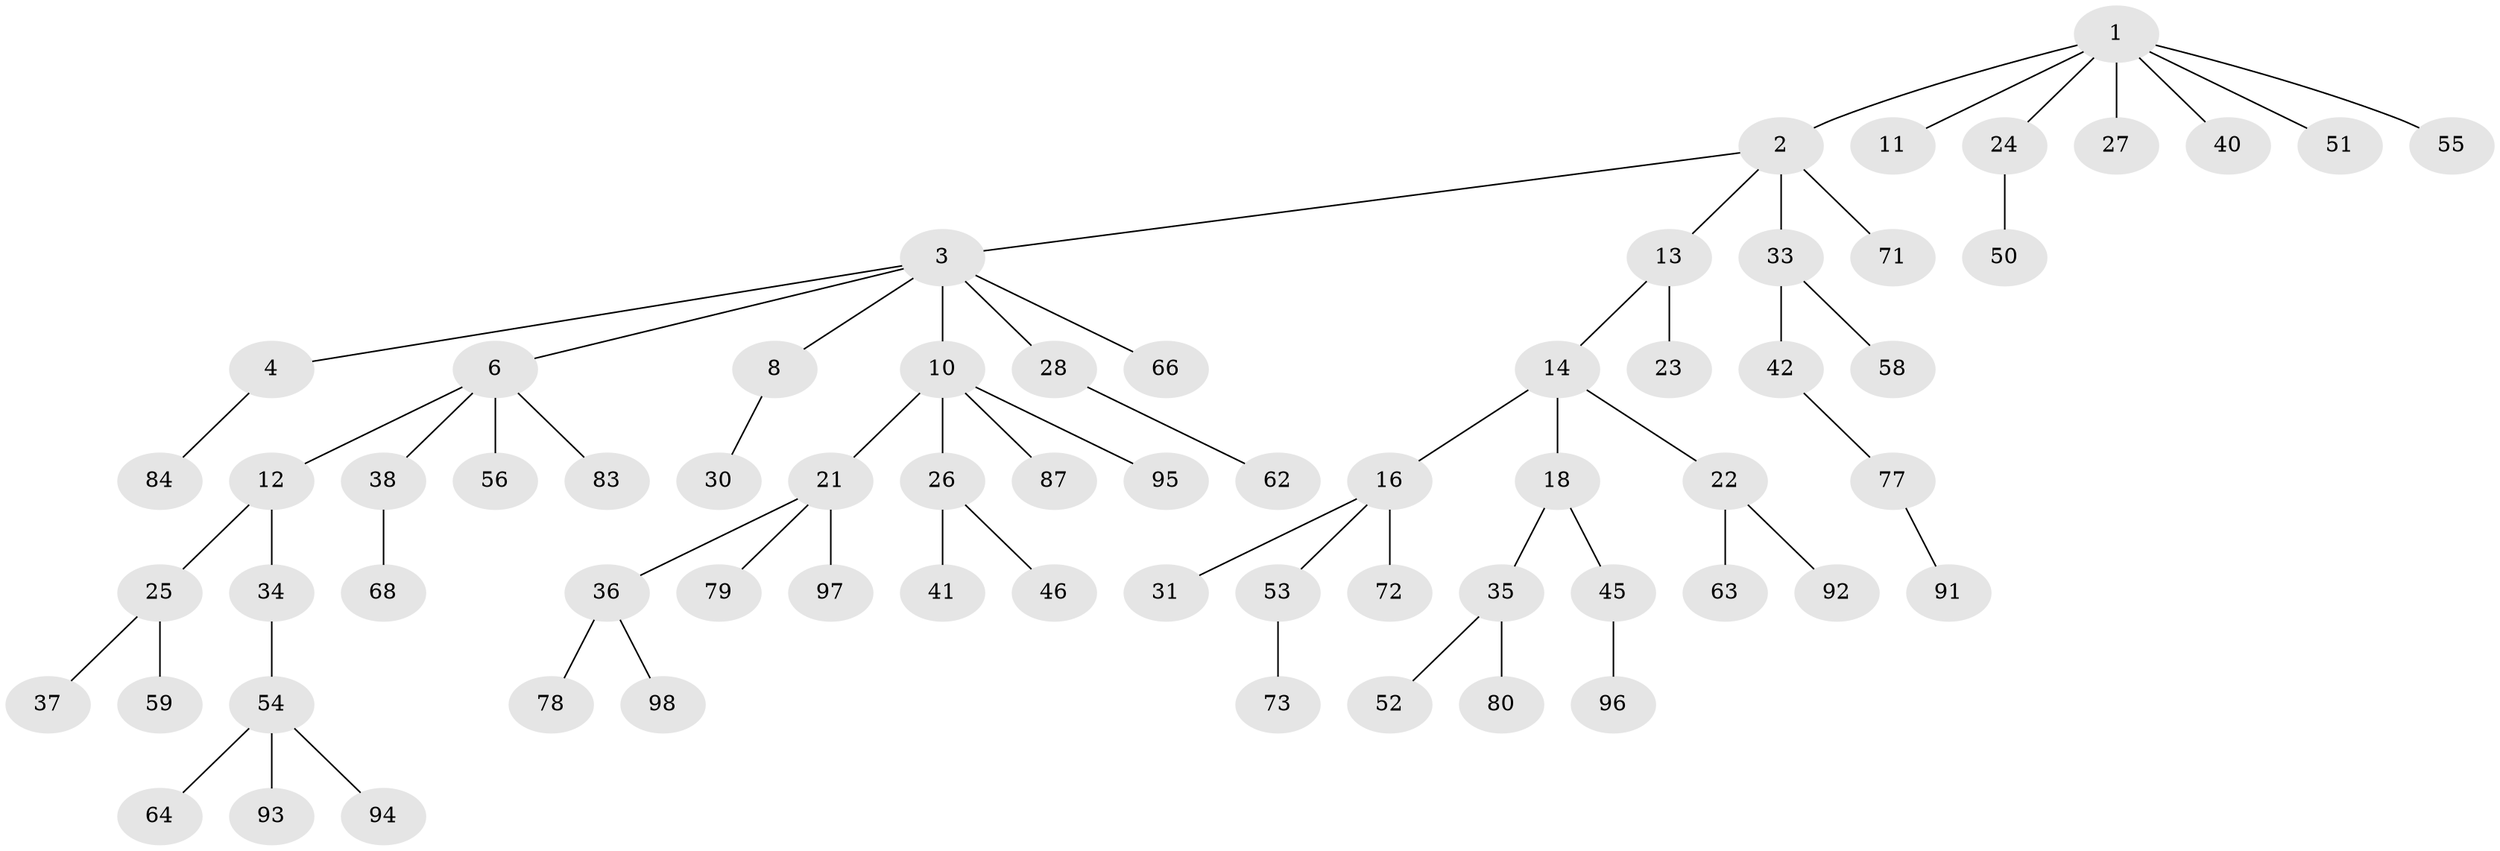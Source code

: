 // original degree distribution, {4: 0.039603960396039604, 6: 0.019801980198019802, 2: 0.2871287128712871, 3: 0.13861386138613863, 5: 0.04950495049504951, 1: 0.46534653465346537}
// Generated by graph-tools (version 1.1) at 2025/42/03/06/25 10:42:05]
// undirected, 66 vertices, 65 edges
graph export_dot {
graph [start="1"]
  node [color=gray90,style=filled];
  1 [super="+7"];
  2 [super="+9"];
  3 [super="+5"];
  4;
  6 [super="+19"];
  8 [super="+17"];
  10 [super="+75"];
  11;
  12 [super="+15"];
  13 [super="+90"];
  14 [super="+20"];
  16 [super="+65"];
  18;
  21;
  22 [super="+70"];
  23;
  24;
  25 [super="+32"];
  26 [super="+29"];
  27 [super="+44"];
  28;
  30;
  31 [super="+85"];
  33 [super="+39"];
  34 [super="+48"];
  35 [super="+47"];
  36 [super="+49"];
  37;
  38 [super="+57"];
  40;
  41 [super="+43"];
  42 [super="+74"];
  45 [super="+69"];
  46;
  50 [super="+67"];
  51 [super="+89"];
  52 [super="+100"];
  53 [super="+60"];
  54 [super="+76"];
  55;
  56 [super="+61"];
  58 [super="+86"];
  59;
  62 [super="+99"];
  63;
  64;
  66;
  68;
  71 [super="+81"];
  72;
  73;
  77 [super="+82"];
  78;
  79 [super="+88"];
  80;
  83;
  84;
  87;
  91;
  92;
  93 [super="+101"];
  94;
  95;
  96;
  97;
  98;
  1 -- 2;
  1 -- 11;
  1 -- 24;
  1 -- 51;
  1 -- 55;
  1 -- 40;
  1 -- 27;
  2 -- 3;
  2 -- 13;
  2 -- 33;
  2 -- 71;
  3 -- 4;
  3 -- 6;
  3 -- 28;
  3 -- 66;
  3 -- 8;
  3 -- 10;
  4 -- 84;
  6 -- 12;
  6 -- 38;
  6 -- 56;
  6 -- 83;
  8 -- 30;
  10 -- 21;
  10 -- 26;
  10 -- 95;
  10 -- 87;
  12 -- 34;
  12 -- 25;
  13 -- 14;
  13 -- 23;
  14 -- 16;
  14 -- 18;
  14 -- 22;
  16 -- 31;
  16 -- 53;
  16 -- 72;
  18 -- 35;
  18 -- 45;
  21 -- 36;
  21 -- 79;
  21 -- 97;
  22 -- 63;
  22 -- 92;
  24 -- 50;
  25 -- 59;
  25 -- 37;
  26 -- 41;
  26 -- 46;
  28 -- 62;
  33 -- 42;
  33 -- 58;
  34 -- 54;
  35 -- 80;
  35 -- 52;
  36 -- 98;
  36 -- 78;
  38 -- 68;
  42 -- 77;
  45 -- 96;
  53 -- 73;
  54 -- 64;
  54 -- 93;
  54 -- 94;
  77 -- 91;
}
